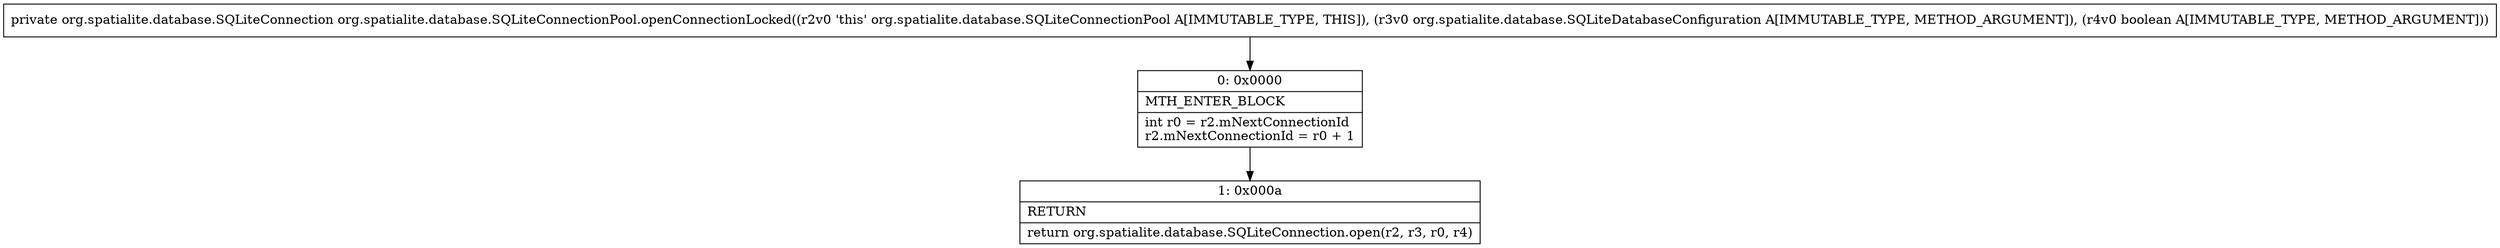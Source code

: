 digraph "CFG fororg.spatialite.database.SQLiteConnectionPool.openConnectionLocked(Lorg\/spatialite\/database\/SQLiteDatabaseConfiguration;Z)Lorg\/spatialite\/database\/SQLiteConnection;" {
Node_0 [shape=record,label="{0\:\ 0x0000|MTH_ENTER_BLOCK\l|int r0 = r2.mNextConnectionId\lr2.mNextConnectionId = r0 + 1\l}"];
Node_1 [shape=record,label="{1\:\ 0x000a|RETURN\l|return org.spatialite.database.SQLiteConnection.open(r2, r3, r0, r4)\l}"];
MethodNode[shape=record,label="{private org.spatialite.database.SQLiteConnection org.spatialite.database.SQLiteConnectionPool.openConnectionLocked((r2v0 'this' org.spatialite.database.SQLiteConnectionPool A[IMMUTABLE_TYPE, THIS]), (r3v0 org.spatialite.database.SQLiteDatabaseConfiguration A[IMMUTABLE_TYPE, METHOD_ARGUMENT]), (r4v0 boolean A[IMMUTABLE_TYPE, METHOD_ARGUMENT])) }"];
MethodNode -> Node_0;
Node_0 -> Node_1;
}

